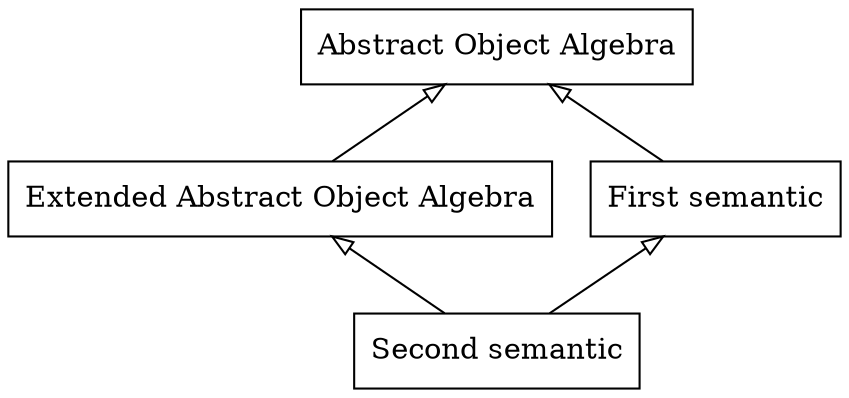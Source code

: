 digraph Couriers {
//fontname = "Bitstream Vera Sans"
//fontsize = 8

node [
//fontname = "Bitstream Vera Sans"
//fontsize = 8
shape = "record"
]

edge [
arrowtail = "empty"
]

AOA [ label = "Abstract Object Algebra" ]

EAOA [ label = "Extended Abstract Object Algebra"]

SS [ label = "Second semantic"]

FirstSemantic [
label = "First semantic"
]

AOA ->  FirstSemantic [dir=back]
AOA -> EAOA [dir=back]
EAOA -> SS [dir=back]
FirstSemantic -> SS [dir=back]
}
